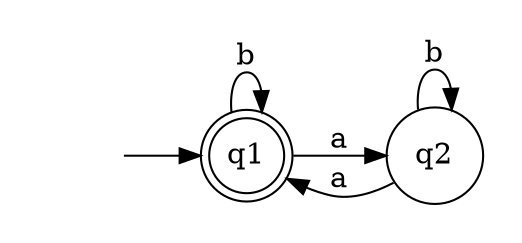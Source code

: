 digraph {
	rankdir=LR;
	margin=0.2;
	size=5;
	node [margin=0.1 shape=circle];
	q1[margin=0 shape=doublecircle];
	" "[color=white width=0];
	" " -> q1;
	q1 -> q2 [label="a"];
	q1 -> q1 [label="b"];
	q2 -> q2 [label="b"];
	q2 -> q1 [label="a"];
}
